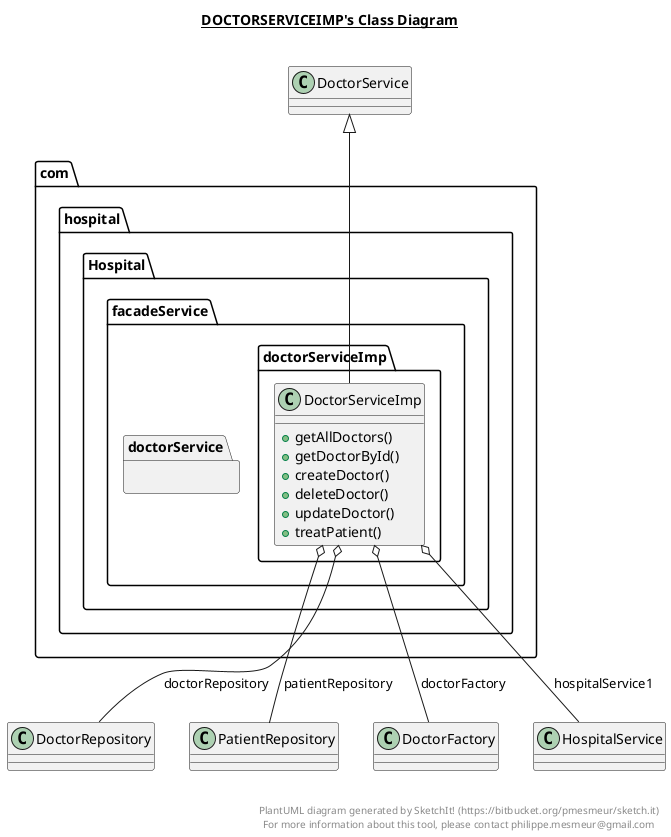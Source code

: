@startuml

title __DOCTORSERVICEIMP's Class Diagram__\n

  package com.hospital.Hospital {
    package com.hospital.Hospital.facadeService.doctorService {
      package com.hospital.Hospital.facadeService.doctorServiceImp {
        class DoctorServiceImp {
            + getAllDoctors()
            + getDoctorById()
            + createDoctor()
            + deleteDoctor()
            + updateDoctor()
            + treatPatient()
        }
      }
    }
  }
  

  DoctorServiceImp -up-|> DoctorService
  DoctorServiceImp o-- DoctorRepository : doctorRepository
  DoctorServiceImp o-- PatientRepository : patientRepository
  DoctorServiceImp o-- DoctorFactory : doctorFactory
  DoctorServiceImp o-- HospitalService : hospitalService1


right footer


PlantUML diagram generated by SketchIt! (https://bitbucket.org/pmesmeur/sketch.it)
For more information about this tool, please contact philippe.mesmeur@gmail.com
endfooter

@enduml
